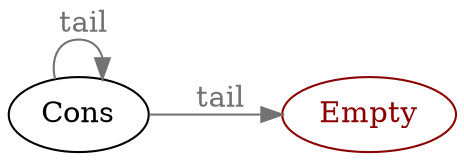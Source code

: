 digraph List {
  rankdir="LR";
  rank=same;
  
  Empty [color=red4, fontcolor=red4];

  Cons -> Cons [label=" tail", color=gray45, fontcolor=gray45];

  Cons -> Empty [label=" tail", color=gray45, fontcolor=gray45];
}